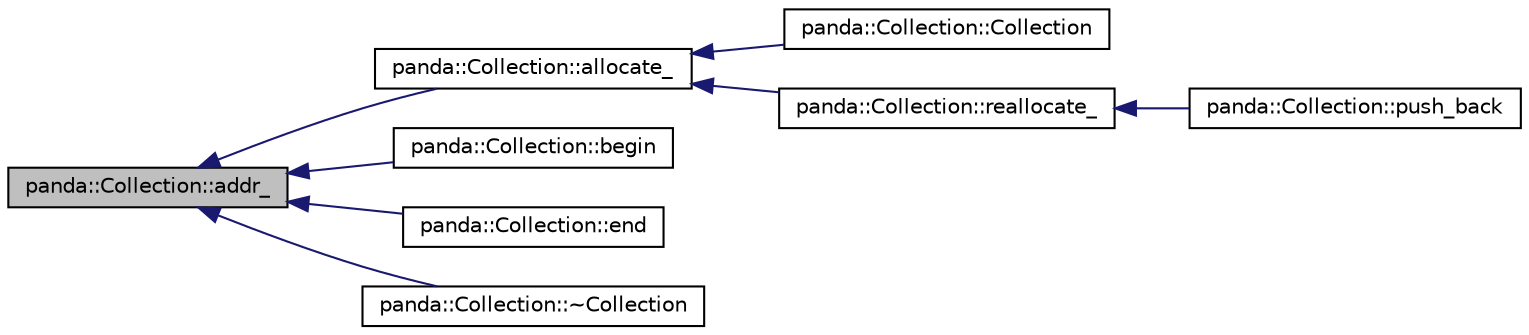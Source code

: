 digraph G
{
  edge [fontname="Helvetica",fontsize="10",labelfontname="Helvetica",labelfontsize="10"];
  node [fontname="Helvetica",fontsize="10",shape=record];
  rankdir=LR;
  Node1 [label="panda::Collection::addr_",height=0.2,width=0.4,color="black", fillcolor="grey75", style="filled" fontcolor="black"];
  Node1 -> Node2 [dir=back,color="midnightblue",fontsize="10",style="solid"];
  Node2 [label="panda::Collection::allocate_",height=0.2,width=0.4,color="black", fillcolor="white", style="filled",URL="$classpanda_1_1Collection.html#af6d52087e85607c91a6bd6400185442a"];
  Node2 -> Node3 [dir=back,color="midnightblue",fontsize="10",style="solid"];
  Node3 [label="panda::Collection::Collection",height=0.2,width=0.4,color="black", fillcolor="white", style="filled",URL="$classpanda_1_1Collection.html#a12046f6682c2934a208f3535d44ae56f"];
  Node2 -> Node4 [dir=back,color="midnightblue",fontsize="10",style="solid"];
  Node4 [label="panda::Collection::reallocate_",height=0.2,width=0.4,color="black", fillcolor="white", style="filled",URL="$classpanda_1_1Collection.html#a2187bdc5efe30684f1e9f4db4fe4fb2e"];
  Node4 -> Node5 [dir=back,color="midnightblue",fontsize="10",style="solid"];
  Node5 [label="panda::Collection::push_back",height=0.2,width=0.4,color="black", fillcolor="white", style="filled",URL="$classpanda_1_1Collection.html#a801b74a80bdd197bdfe08a06112bdcee",tooltip="Append an element to the back and resize by 1."];
  Node1 -> Node6 [dir=back,color="midnightblue",fontsize="10",style="solid"];
  Node6 [label="panda::Collection::begin",height=0.2,width=0.4,color="black", fillcolor="white", style="filled",URL="$classpanda_1_1Collection.html#a353e28bfcd4afe0d3cf9f949bffe21dc",tooltip="Return an iterator pointing to the first element."];
  Node1 -> Node7 [dir=back,color="midnightblue",fontsize="10",style="solid"];
  Node7 [label="panda::Collection::end",height=0.2,width=0.4,color="black", fillcolor="white", style="filled",URL="$classpanda_1_1Collection.html#ab0c911f9b8ea2734f2f255ab2b65cd8f",tooltip="Return an iterator pointing to the end of the array (invalid address)."];
  Node1 -> Node8 [dir=back,color="midnightblue",fontsize="10",style="solid"];
  Node8 [label="panda::Collection::~Collection",height=0.2,width=0.4,color="black", fillcolor="white", style="filled",URL="$classpanda_1_1Collection.html#a4fbdded1eb81d5781265ff4cc9f6197a"];
}
